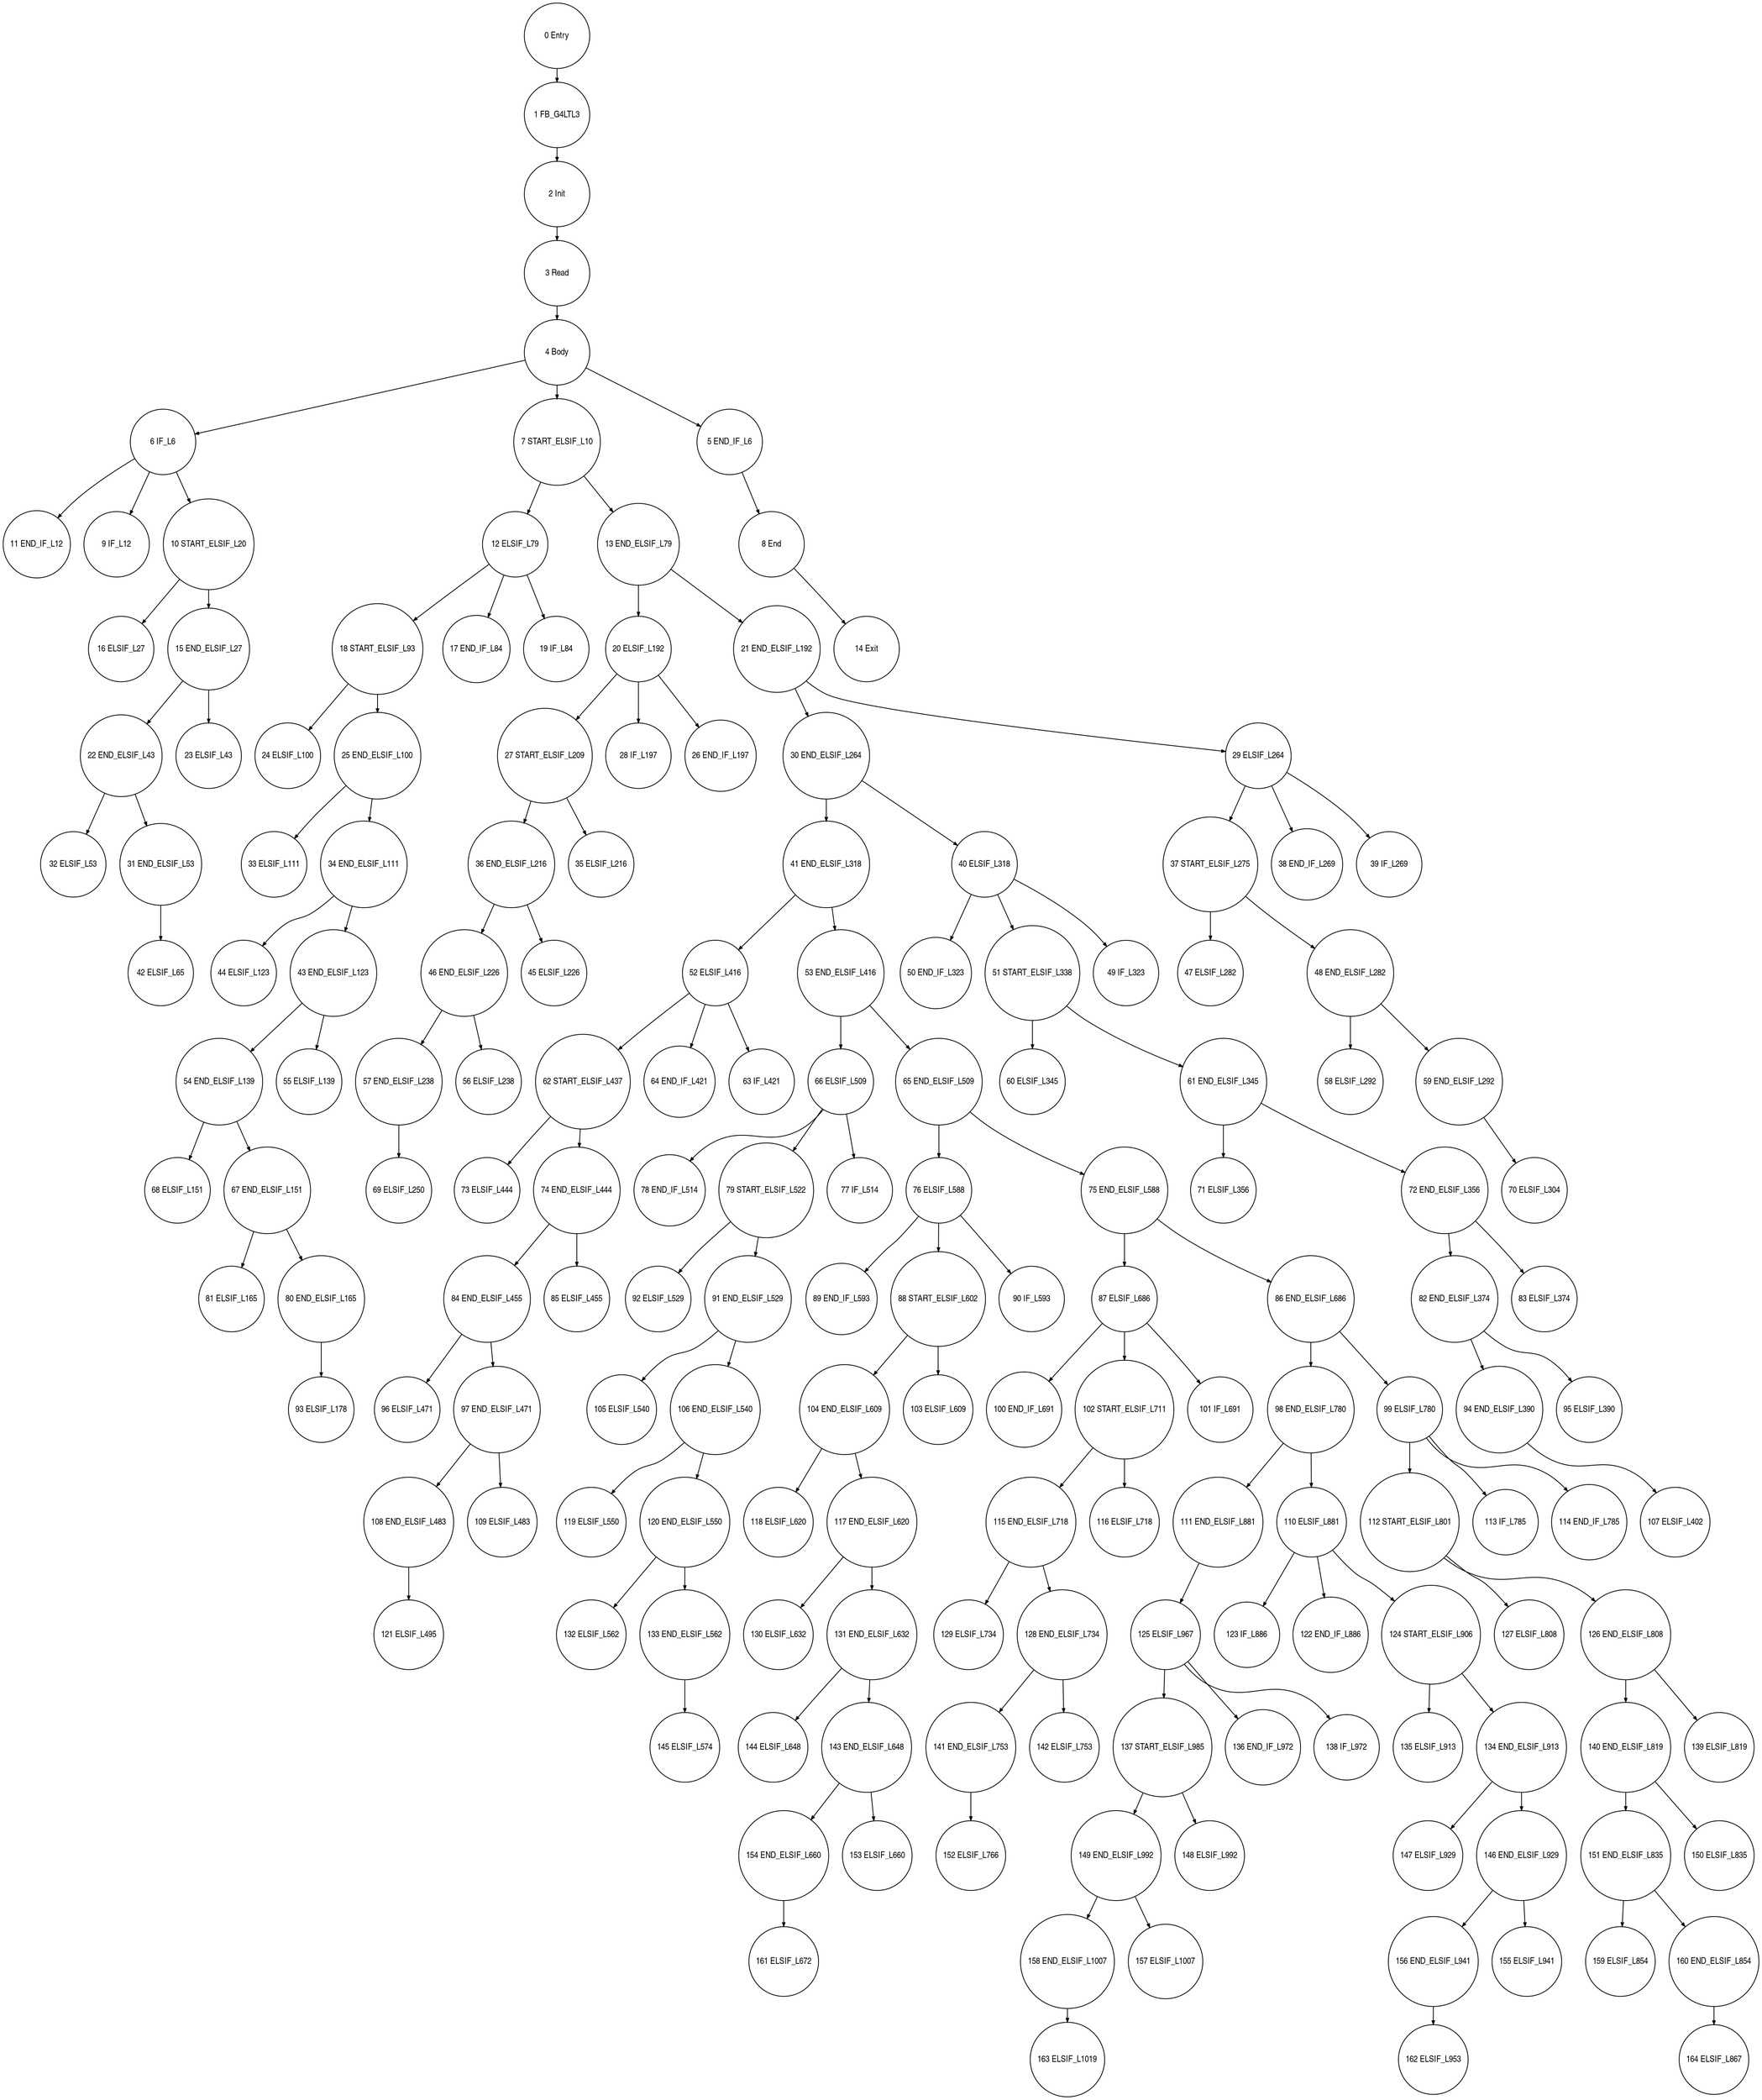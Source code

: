 digraph G {
  ranksep=.25;
  edge [arrowsize=.5]
  node [shape=circle, fontname="ArialNarrow",
        fontsize=12,  height=1.2];
  "123 IF_L886"; "144 ELSIF_L648"; "162 ELSIF_L953"; "159 ELSIF_L854"; "44 ELSIF_L123"; "94 END_ELSIF_L390"; "141 END_ELSIF_L753"; "84 END_ELSIF_L455"; "140 END_ELSIF_L819"; "111 END_ELSIF_L881"; "112 START_ELSIF_L801"; "129 ELSIF_L734"; "163 ELSIF_L1019"; "122 END_IF_L886"; "127 ELSIF_L808"; "32 ELSIF_L53"; "68 ELSIF_L151"; "124 START_ELSIF_L906"; "89 END_IF_L593"; "105 ELSIF_L540"; "98 END_ELSIF_L780"; "93 ELSIF_L178"; "147 ELSIF_L929"; "66 ELSIF_L509"; "18 START_ELSIF_L93"; "36 END_ELSIF_L216"; "100 END_IF_L691"; "20 ELSIF_L192"; "42 ELSIF_L65"; "57 END_ELSIF_L238"; "160 END_ELSIF_L854"; "37 START_ELSIF_L275"; "128 END_ELSIF_L734"; "96 ELSIF_L471"; "67 END_ELSIF_L151"; "76 ELSIF_L588"; "82 END_ELSIF_L374"; "107 ELSIF_L402"; "6 IF_L6"; "73 ELSIF_L444"; "16 ELSIF_L27"; "17 END_IF_L84"; "108 END_ELSIF_L483"; "95 ELSIF_L390"; "130 ELSIF_L632"; "52 ELSIF_L416"; "126 END_ELSIF_L808"; "60 ELSIF_L345"; "12 ELSIF_L79"; "24 ELSIF_L100"; "65 END_ELSIF_L509"; "119 ELSIF_L550"; "88 START_ELSIF_L602"; "137 START_ELSIF_L985"; "110 ELSIF_L881"; "31 END_ELSIF_L53"; "164 ELSIF_L867"; "145 ELSIF_L574"; "35 ELSIF_L216"; "43 END_ELSIF_L123"; "30 END_ELSIF_L264"; "78 END_IF_L514"; "158 END_ELSIF_L1007"; "62 START_ELSIF_L437"; "25 END_ELSIF_L100"; "58 ELSIF_L292"; "151 END_ELSIF_L835"; "131 END_ELSIF_L632"; "152 ELSIF_L766"; "2 Init"; "11 END_IF_L12"; "46 END_ELSIF_L226"; "113 IF_L785"; "146 END_ELSIF_L929"; "45 ELSIF_L226"; "115 END_ELSIF_L718"; "33 ELSIF_L111"; "121 ELSIF_L495"; "154 END_ELSIF_L660"; "3 Read"; "156 END_ELSIF_L941"; "104 END_ELSIF_L609"; "27 START_ELSIF_L209"; "64 END_IF_L421"; "71 ELSIF_L356"; "15 END_ELSIF_L27"; "79 START_ELSIF_L522"; "85 ELSIF_L455"; "87 ELSIF_L686"; "74 END_ELSIF_L444"; "61 END_ELSIF_L345"; "19 IF_L84"; "34 END_ELSIF_L111"; "114 END_IF_L785"; "47 ELSIF_L282"; "106 END_ELSIF_L540"; "70 ELSIF_L304"; "69 ELSIF_L250"; "38 END_IF_L269"; "7 START_ELSIF_L10"; "153 ELSIF_L660"; "9 IF_L12"; "135 ELSIF_L913"; "118 ELSIF_L620"; "86 END_ELSIF_L686"; "81 ELSIF_L165"; "54 END_ELSIF_L139"; "120 END_ELSIF_L550"; "41 END_ELSIF_L318"; "63 IF_L421"; "139 ELSIF_L819"; "134 END_ELSIF_L913"; "142 ELSIF_L753"; "99 ELSIF_L780"; "1 FB_G4LTL3"; "117 END_ELSIF_L620"; "109 ELSIF_L483"; "80 END_ELSIF_L165"; "29 ELSIF_L264"; "0 Entry"; "28 IF_L197"; "149 END_ELSIF_L992"; "26 END_IF_L197"; "83 ELSIF_L374"; "92 ELSIF_L529"; "14 Exit"; "50 END_IF_L323"; "39 IF_L269"; "97 END_ELSIF_L471"; "4 Body"; "150 ELSIF_L835"; "143 END_ELSIF_L648"; "51 START_ELSIF_L338"; "102 START_ELSIF_L711"; "148 ELSIF_L992"; "59 END_ELSIF_L292"; "13 END_ELSIF_L79"; "21 END_ELSIF_L192"; "56 ELSIF_L238"; "72 END_ELSIF_L356"; "161 ELSIF_L672"; "125 ELSIF_L967"; "91 END_ELSIF_L529"; "40 ELSIF_L318"; "90 IF_L593"; "53 END_ELSIF_L416"; "22 END_ELSIF_L43"; "136 END_IF_L972"; "138 IF_L972"; "10 START_ELSIF_L20"; "116 ELSIF_L718"; "103 ELSIF_L609"; "5 END_IF_L6"; "132 ELSIF_L562"; "155 ELSIF_L941"; "49 IF_L323"; "23 ELSIF_L43"; "75 END_ELSIF_L588"; "101 IF_L691"; "55 ELSIF_L139"; "77 IF_L514"; "8 End"; "48 END_ELSIF_L282"; "133 END_ELSIF_L562"; "157 ELSIF_L1007"; 
  "82 END_ELSIF_L374" -> "94 END_ELSIF_L390";
  "82 END_ELSIF_L374" -> "95 ELSIF_L390";
  "79 START_ELSIF_L522" -> "91 END_ELSIF_L529";
  "79 START_ELSIF_L522" -> "92 ELSIF_L529";
  "12 ELSIF_L79" -> "17 END_IF_L84";
  "12 ELSIF_L79" -> "18 START_ELSIF_L93";
  "12 ELSIF_L79" -> "19 IF_L84";
  "2 Init" -> "3 Read";
  "43 END_ELSIF_L123" -> "54 END_ELSIF_L139";
  "43 END_ELSIF_L123" -> "55 ELSIF_L139";
  "146 END_ELSIF_L929" -> "155 ELSIF_L941";
  "146 END_ELSIF_L929" -> "156 END_ELSIF_L941";
  "126 END_ELSIF_L808" -> "139 ELSIF_L819";
  "126 END_ELSIF_L808" -> "140 END_ELSIF_L819";
  "91 END_ELSIF_L529" -> "105 ELSIF_L540";
  "91 END_ELSIF_L529" -> "106 END_ELSIF_L540";
  "143 END_ELSIF_L648" -> "153 ELSIF_L660";
  "143 END_ELSIF_L648" -> "154 END_ELSIF_L660";
  "87 ELSIF_L686" -> "100 END_IF_L691";
  "87 ELSIF_L686" -> "101 IF_L691";
  "87 ELSIF_L686" -> "102 START_ELSIF_L711";
  "106 END_ELSIF_L540" -> "119 ELSIF_L550";
  "106 END_ELSIF_L540" -> "120 END_ELSIF_L550";
  "154 END_ELSIF_L660" -> "161 ELSIF_L672";
  "30 END_ELSIF_L264" -> "40 ELSIF_L318";
  "30 END_ELSIF_L264" -> "41 END_ELSIF_L318";
  "31 END_ELSIF_L53" -> "42 ELSIF_L65";
  "98 END_ELSIF_L780" -> "110 ELSIF_L881";
  "98 END_ELSIF_L780" -> "111 END_ELSIF_L881";
  "112 START_ELSIF_L801" -> "126 END_ELSIF_L808";
  "112 START_ELSIF_L801" -> "127 ELSIF_L808";
  "53 END_ELSIF_L416" -> "65 END_ELSIF_L509";
  "53 END_ELSIF_L416" -> "66 ELSIF_L509";
  "40 ELSIF_L318" -> "49 IF_L323";
  "40 ELSIF_L318" -> "50 END_IF_L323";
  "40 ELSIF_L318" -> "51 START_ELSIF_L338";
  "54 END_ELSIF_L139" -> "67 END_ELSIF_L151";
  "54 END_ELSIF_L139" -> "68 ELSIF_L151";
  "140 END_ELSIF_L819" -> "150 ELSIF_L835";
  "140 END_ELSIF_L819" -> "151 END_ELSIF_L835";
  "5 END_IF_L6" -> "8 End";
  "1 FB_G4LTL3" -> "2 Init";
  "34 END_ELSIF_L111" -> "43 END_ELSIF_L123";
  "34 END_ELSIF_L111" -> "44 ELSIF_L123";
  "97 END_ELSIF_L471" -> "108 END_ELSIF_L483";
  "97 END_ELSIF_L471" -> "109 ELSIF_L483";
  "22 END_ELSIF_L43" -> "31 END_ELSIF_L53";
  "22 END_ELSIF_L43" -> "32 ELSIF_L53";
  "137 START_ELSIF_L985" -> "148 ELSIF_L992";
  "137 START_ELSIF_L985" -> "149 END_ELSIF_L992";
  "21 END_ELSIF_L192" -> "29 ELSIF_L264";
  "21 END_ELSIF_L192" -> "30 END_ELSIF_L264";
  "125 ELSIF_L967" -> "136 END_IF_L972";
  "125 ELSIF_L967" -> "137 START_ELSIF_L985";
  "125 ELSIF_L967" -> "138 IF_L972";
  "0 Entry" -> "1 FB_G4LTL3";
  "46 END_ELSIF_L226" -> "56 ELSIF_L238";
  "46 END_ELSIF_L226" -> "57 END_ELSIF_L238";
  "75 END_ELSIF_L588" -> "86 END_ELSIF_L686";
  "75 END_ELSIF_L588" -> "87 ELSIF_L686";
  "61 END_ELSIF_L345" -> "71 ELSIF_L356";
  "61 END_ELSIF_L345" -> "72 END_ELSIF_L356";
  "117 END_ELSIF_L620" -> "130 ELSIF_L632";
  "117 END_ELSIF_L620" -> "131 END_ELSIF_L632";
  "65 END_ELSIF_L509" -> "75 END_ELSIF_L588";
  "65 END_ELSIF_L509" -> "76 ELSIF_L588";
  "111 END_ELSIF_L881" -> "125 ELSIF_L967";
  "76 ELSIF_L588" -> "88 START_ELSIF_L602";
  "76 ELSIF_L588" -> "89 END_IF_L593";
  "76 ELSIF_L588" -> "90 IF_L593";
  "108 END_ELSIF_L483" -> "121 ELSIF_L495";
  "57 END_ELSIF_L238" -> "69 ELSIF_L250";
  "141 END_ELSIF_L753" -> "152 ELSIF_L766";
  "131 END_ELSIF_L632" -> "143 END_ELSIF_L648";
  "131 END_ELSIF_L632" -> "144 ELSIF_L648";
  "72 END_ELSIF_L356" -> "82 END_ELSIF_L374";
  "72 END_ELSIF_L356" -> "83 ELSIF_L374";
  "124 START_ELSIF_L906" -> "134 END_ELSIF_L913";
  "124 START_ELSIF_L906" -> "135 ELSIF_L913";
  "149 END_ELSIF_L992" -> "157 ELSIF_L1007";
  "149 END_ELSIF_L992" -> "158 END_ELSIF_L1007";
  "134 END_ELSIF_L913" -> "146 END_ELSIF_L929";
  "134 END_ELSIF_L913" -> "147 ELSIF_L929";
  "20 ELSIF_L192" -> "26 END_IF_L197";
  "20 ELSIF_L192" -> "27 START_ELSIF_L209";
  "20 ELSIF_L192" -> "28 IF_L197";
  "158 END_ELSIF_L1007" -> "163 ELSIF_L1019";
  "15 END_ELSIF_L27" -> "22 END_ELSIF_L43";
  "15 END_ELSIF_L27" -> "23 ELSIF_L43";
  "59 END_ELSIF_L292" -> "70 ELSIF_L304";
  "88 START_ELSIF_L602" -> "103 ELSIF_L609";
  "88 START_ELSIF_L602" -> "104 END_ELSIF_L609";
  "3 Read" -> "4 Body";
  "86 END_ELSIF_L686" -> "98 END_ELSIF_L780";
  "86 END_ELSIF_L686" -> "99 ELSIF_L780";
  "74 END_ELSIF_L444" -> "84 END_ELSIF_L455";
  "74 END_ELSIF_L444" -> "85 ELSIF_L455";
  "104 END_ELSIF_L609" -> "117 END_ELSIF_L620";
  "104 END_ELSIF_L609" -> "118 ELSIF_L620";
  "66 ELSIF_L509" -> "77 IF_L514";
  "66 ELSIF_L509" -> "78 END_IF_L514";
  "66 ELSIF_L509" -> "79 START_ELSIF_L522";
  "25 END_ELSIF_L100" -> "33 ELSIF_L111";
  "25 END_ELSIF_L100" -> "34 END_ELSIF_L111";
  "110 ELSIF_L881" -> "122 END_IF_L886";
  "110 ELSIF_L881" -> "123 IF_L886";
  "110 ELSIF_L881" -> "124 START_ELSIF_L906";
  "51 START_ELSIF_L338" -> "60 ELSIF_L345";
  "51 START_ELSIF_L338" -> "61 END_ELSIF_L345";
  "128 END_ELSIF_L734" -> "141 END_ELSIF_L753";
  "128 END_ELSIF_L734" -> "142 ELSIF_L753";
  "36 END_ELSIF_L216" -> "45 ELSIF_L226";
  "36 END_ELSIF_L216" -> "46 END_ELSIF_L226";
  "27 START_ELSIF_L209" -> "35 ELSIF_L216";
  "27 START_ELSIF_L209" -> "36 END_ELSIF_L216";
  "160 END_ELSIF_L854" -> "164 ELSIF_L867";
  "84 END_ELSIF_L455" -> "96 ELSIF_L471";
  "84 END_ELSIF_L455" -> "97 END_ELSIF_L471";
  "8 End" -> "14 Exit";
  "120 END_ELSIF_L550" -> "132 ELSIF_L562";
  "120 END_ELSIF_L550" -> "133 END_ELSIF_L562";
  "67 END_ELSIF_L151" -> "80 END_ELSIF_L165";
  "67 END_ELSIF_L151" -> "81 ELSIF_L165";
  "94 END_ELSIF_L390" -> "107 ELSIF_L402";
  "156 END_ELSIF_L941" -> "162 ELSIF_L953";
  "4 Body" -> "5 END_IF_L6";
  "4 Body" -> "6 IF_L6";
  "4 Body" -> "7 START_ELSIF_L10";
  "10 START_ELSIF_L20" -> "15 END_ELSIF_L27";
  "10 START_ELSIF_L20" -> "16 ELSIF_L27";
  "37 START_ELSIF_L275" -> "47 ELSIF_L282";
  "37 START_ELSIF_L275" -> "48 END_ELSIF_L282";
  "133 END_ELSIF_L562" -> "145 ELSIF_L574";
  "6 IF_L6" -> "9 IF_L12";
  "6 IF_L6" -> "10 START_ELSIF_L20";
  "6 IF_L6" -> "11 END_IF_L12";
  "80 END_ELSIF_L165" -> "93 ELSIF_L178";
  "29 ELSIF_L264" -> "37 START_ELSIF_L275";
  "29 ELSIF_L264" -> "38 END_IF_L269";
  "29 ELSIF_L264" -> "39 IF_L269";
  "48 END_ELSIF_L282" -> "58 ELSIF_L292";
  "48 END_ELSIF_L282" -> "59 END_ELSIF_L292";
  "13 END_ELSIF_L79" -> "20 ELSIF_L192";
  "13 END_ELSIF_L79" -> "21 END_ELSIF_L192";
  "102 START_ELSIF_L711" -> "115 END_ELSIF_L718";
  "102 START_ELSIF_L711" -> "116 ELSIF_L718";
  "99 ELSIF_L780" -> "112 START_ELSIF_L801";
  "99 ELSIF_L780" -> "113 IF_L785";
  "99 ELSIF_L780" -> "114 END_IF_L785";
  "62 START_ELSIF_L437" -> "73 ELSIF_L444";
  "62 START_ELSIF_L437" -> "74 END_ELSIF_L444";
  "7 START_ELSIF_L10" -> "12 ELSIF_L79";
  "7 START_ELSIF_L10" -> "13 END_ELSIF_L79";
  "52 ELSIF_L416" -> "62 START_ELSIF_L437";
  "52 ELSIF_L416" -> "63 IF_L421";
  "52 ELSIF_L416" -> "64 END_IF_L421";
  "18 START_ELSIF_L93" -> "24 ELSIF_L100";
  "18 START_ELSIF_L93" -> "25 END_ELSIF_L100";
  "115 END_ELSIF_L718" -> "128 END_ELSIF_L734";
  "115 END_ELSIF_L718" -> "129 ELSIF_L734";
  "41 END_ELSIF_L318" -> "52 ELSIF_L416";
  "41 END_ELSIF_L318" -> "53 END_ELSIF_L416";
  "151 END_ELSIF_L835" -> "159 ELSIF_L854";
  "151 END_ELSIF_L835" -> "160 END_ELSIF_L854";
}
